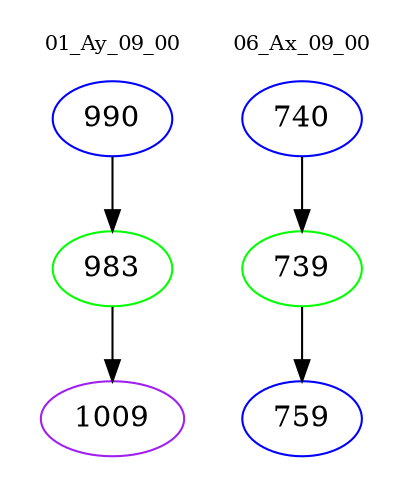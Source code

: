 digraph{
subgraph cluster_0 {
color = white
label = "01_Ay_09_00";
fontsize=10;
T0_990 [label="990", color="blue"]
T0_990 -> T0_983 [color="black"]
T0_983 [label="983", color="green"]
T0_983 -> T0_1009 [color="black"]
T0_1009 [label="1009", color="purple"]
}
subgraph cluster_1 {
color = white
label = "06_Ax_09_00";
fontsize=10;
T1_740 [label="740", color="blue"]
T1_740 -> T1_739 [color="black"]
T1_739 [label="739", color="green"]
T1_739 -> T1_759 [color="black"]
T1_759 [label="759", color="blue"]
}
}
